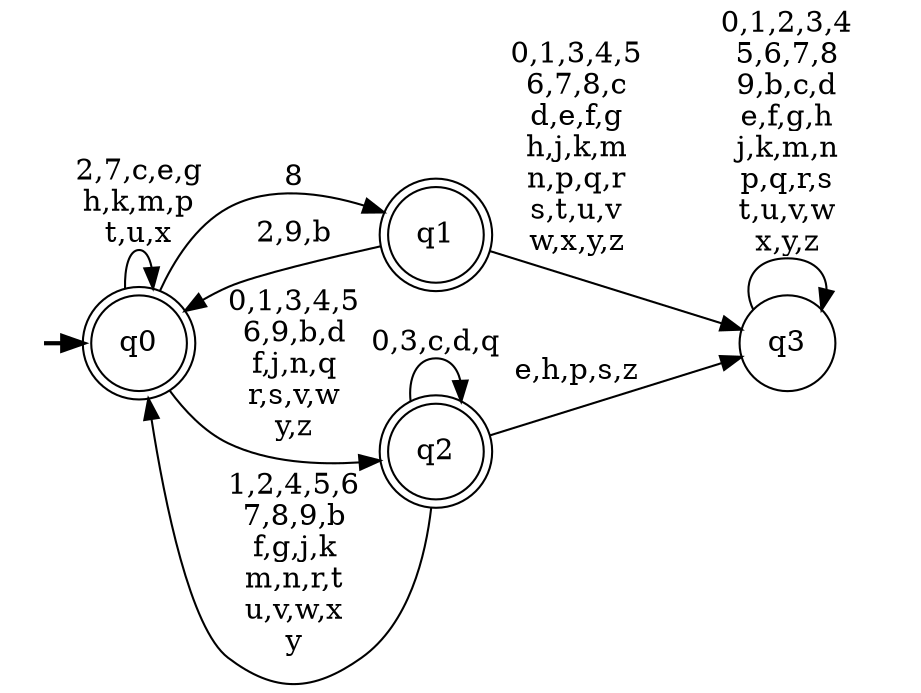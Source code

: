 digraph BlueStar {
__start0 [style = invis, shape = none, label = "", width = 0, height = 0];

rankdir=LR;
size="8,5";

s0 [style="rounded,filled", color="black", fillcolor="white" shape="doublecircle", label="q0"];
s1 [style="rounded,filled", color="black", fillcolor="white" shape="doublecircle", label="q1"];
s2 [style="rounded,filled", color="black", fillcolor="white" shape="doublecircle", label="q2"];
s3 [style="filled", color="black", fillcolor="white" shape="circle", label="q3"];
subgraph cluster_main { 
	graph [pad=".75", ranksep="0.15", nodesep="0.15"];
	 style=invis; 
	__start0 -> s0 [penwidth=2];
}
s0 -> s0 [label="2,7,c,e,g\nh,k,m,p\nt,u,x"];
s0 -> s1 [label="8"];
s0 -> s2 [label="0,1,3,4,5\n6,9,b,d\nf,j,n,q\nr,s,v,w\ny,z"];
s1 -> s0 [label="2,9,b"];
s1 -> s3 [label="0,1,3,4,5\n6,7,8,c\nd,e,f,g\nh,j,k,m\nn,p,q,r\ns,t,u,v\nw,x,y,z"];
s2 -> s0 [label="1,2,4,5,6\n7,8,9,b\nf,g,j,k\nm,n,r,t\nu,v,w,x\ny"];
s2 -> s2 [label="0,3,c,d,q"];
s2 -> s3 [label="e,h,p,s,z"];
s3 -> s3 [label="0,1,2,3,4\n5,6,7,8\n9,b,c,d\ne,f,g,h\nj,k,m,n\np,q,r,s\nt,u,v,w\nx,y,z"];

}